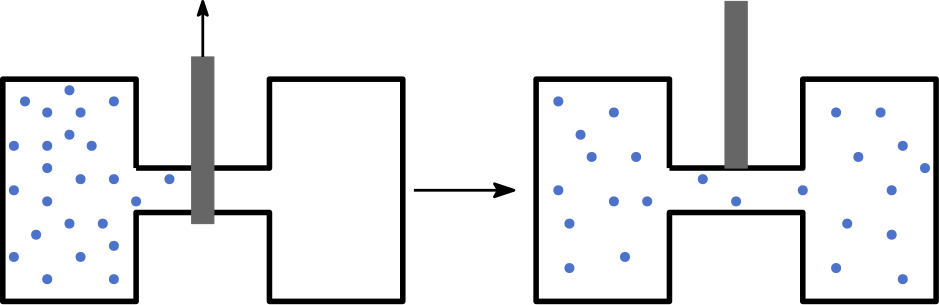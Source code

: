 <?xml version="1.0"?>
<!DOCTYPE ipe SYSTEM "ipe.dtd">
<ipe version="70218" creator="Ipe 7.2.24">
<info created="D:20210529142417" modified="D:20221217145517"/>
<ipestyle name="basic">
<symbol name="arrow/arc(spx)">
<path stroke="sym-stroke" fill="sym-stroke" pen="sym-pen">
0 0 m
-1 0.333 l
-1 -0.333 l
h
</path>
</symbol>
<symbol name="arrow/farc(spx)">
<path stroke="sym-stroke" fill="white" pen="sym-pen">
0 0 m
-1 0.333 l
-1 -0.333 l
h
</path>
</symbol>
<symbol name="arrow/ptarc(spx)">
<path stroke="sym-stroke" fill="sym-stroke" pen="sym-pen">
0 0 m
-1 0.333 l
-0.8 0 l
-1 -0.333 l
h
</path>
</symbol>
<symbol name="arrow/fptarc(spx)">
<path stroke="sym-stroke" fill="white" pen="sym-pen">
0 0 m
-1 0.333 l
-0.8 0 l
-1 -0.333 l
h
</path>
</symbol>
<symbol name="mark/circle(sx)" transformations="translations">
<path fill="sym-stroke">
0.6 0 0 0.6 0 0 e
0.4 0 0 0.4 0 0 e
</path>
</symbol>
<symbol name="mark/disk(sx)" transformations="translations">
<path fill="sym-stroke">
0.6 0 0 0.6 0 0 e
</path>
</symbol>
<symbol name="mark/fdisk(sfx)" transformations="translations">
<group>
<path fill="sym-fill">
0.5 0 0 0.5 0 0 e
</path>
<path fill="sym-stroke" fillrule="eofill">
0.6 0 0 0.6 0 0 e
0.4 0 0 0.4 0 0 e
</path>
</group>
</symbol>
<symbol name="mark/box(sx)" transformations="translations">
<path fill="sym-stroke" fillrule="eofill">
-0.6 -0.6 m
0.6 -0.6 l
0.6 0.6 l
-0.6 0.6 l
h
-0.4 -0.4 m
0.4 -0.4 l
0.4 0.4 l
-0.4 0.4 l
h
</path>
</symbol>
<symbol name="mark/square(sx)" transformations="translations">
<path fill="sym-stroke">
-0.6 -0.6 m
0.6 -0.6 l
0.6 0.6 l
-0.6 0.6 l
h
</path>
</symbol>
<symbol name="mark/fsquare(sfx)" transformations="translations">
<group>
<path fill="sym-fill">
-0.5 -0.5 m
0.5 -0.5 l
0.5 0.5 l
-0.5 0.5 l
h
</path>
<path fill="sym-stroke" fillrule="eofill">
-0.6 -0.6 m
0.6 -0.6 l
0.6 0.6 l
-0.6 0.6 l
h
-0.4 -0.4 m
0.4 -0.4 l
0.4 0.4 l
-0.4 0.4 l
h
</path>
</group>
</symbol>
<symbol name="mark/cross(sx)" transformations="translations">
<group>
<path fill="sym-stroke">
-0.43 -0.57 m
0.57 0.43 l
0.43 0.57 l
-0.57 -0.43 l
h
</path>
<path fill="sym-stroke">
-0.43 0.57 m
0.57 -0.43 l
0.43 -0.57 l
-0.57 0.43 l
h
</path>
</group>
</symbol>
<symbol name="arrow/fnormal(spx)">
<path stroke="sym-stroke" fill="white" pen="sym-pen">
0 0 m
-1 0.333 l
-1 -0.333 l
h
</path>
</symbol>
<symbol name="arrow/pointed(spx)">
<path stroke="sym-stroke" fill="sym-stroke" pen="sym-pen">
0 0 m
-1 0.333 l
-0.8 0 l
-1 -0.333 l
h
</path>
</symbol>
<symbol name="arrow/fpointed(spx)">
<path stroke="sym-stroke" fill="white" pen="sym-pen">
0 0 m
-1 0.333 l
-0.8 0 l
-1 -0.333 l
h
</path>
</symbol>
<symbol name="arrow/linear(spx)">
<path stroke="sym-stroke" pen="sym-pen">
-1 0.333 m
0 0 l
-1 -0.333 l
</path>
</symbol>
<symbol name="arrow/fdouble(spx)">
<path stroke="sym-stroke" fill="white" pen="sym-pen">
0 0 m
-1 0.333 l
-1 -0.333 l
h
-1 0 m
-2 0.333 l
-2 -0.333 l
h
</path>
</symbol>
<symbol name="arrow/double(spx)">
<path stroke="sym-stroke" fill="sym-stroke" pen="sym-pen">
0 0 m
-1 0.333 l
-1 -0.333 l
h
-1 0 m
-2 0.333 l
-2 -0.333 l
h
</path>
</symbol>
<anglesize name="22.5 deg" value="22.5"/>
<anglesize name="30 deg" value="30"/>
<anglesize name="45 deg" value="45"/>
<anglesize name="60 deg" value="60"/>
<anglesize name="90 deg" value="90"/>
<arrowsize name="large" value="10"/>
<arrowsize name="small" value="5"/>
<arrowsize name="tiny" value="3"/>
<color name="blue" value="0 0 1"/>
<color name="brown" value="0.647 0.165 0.165"/>
<color name="darkblue" value="0 0 0.545"/>
<color name="darkcyan" value="0 0.545 0.545"/>
<color name="darkgray" value="0.663"/>
<color name="darkgreen" value="0 0.392 0"/>
<color name="darkmagenta" value="0.545 0 0.545"/>
<color name="darkorange" value="1 0.549 0"/>
<color name="darkred" value="0.545 0 0"/>
<color name="gold" value="1 0.843 0"/>
<color name="gray" value="0.745"/>
<color name="green" value="0 1 0"/>
<color name="lightblue" value="0.678 0.847 0.902"/>
<color name="lightcyan" value="0.878 1 1"/>
<color name="lightgray" value="0.827"/>
<color name="lightgreen" value="0.565 0.933 0.565"/>
<color name="lightyellow" value="1 1 0.878"/>
<color name="navy" value="0 0 0.502"/>
<color name="orange" value="1 0.647 0"/>
<color name="pink" value="1 0.753 0.796"/>
<color name="purple" value="0.627 0.125 0.941"/>
<color name="red" value="1 0 0"/>
<color name="sbblue" value="0.298 0.447 0.79"/>
<color name="sbgreen" value="0.333 0.658 0.407"/>
<color name="sborange" value="0.866 0.517 0.321"/>
<color name="sbpurple" value="0.505 0.447 0.698"/>
<color name="sbred" value="0.768 0.305 0.321"/>
<color name="seagreen" value="0.18 0.545 0.341"/>
<color name="turquoise" value="0.251 0.878 0.816"/>
<color name="verydarkgray" value="0.4"/>
<color name="violet" value="0.933 0.51 0.933"/>
<color name="yellow" value="1 1 0"/>
<dashstyle name="dash dot dotted" value="[4 2 1 2 1 2] 0"/>
<dashstyle name="dash dotted" value="[4 2 1 2] 0"/>
<dashstyle name="dashed" value="[4] 0"/>
<dashstyle name="dotted" value="[1 3] 0"/>
<gridsize name="10 pts (~3.5 mm)" value="10"/>
<gridsize name="14 pts (~5 mm)" value="14"/>
<gridsize name="16 pts (~6 mm)" value="16"/>
<gridsize name="20 pts (~7 mm)" value="20"/>
<gridsize name="28 pts (~10 mm)" value="28"/>
<gridsize name="32 pts (~12 mm)" value="32"/>
<gridsize name="4 pts" value="4"/>
<gridsize name="56 pts (~20 mm)" value="56"/>
<gridsize name="8 pts (~3 mm)" value="8"/>
<opacity name="10%" value="0.1"/>
<opacity name="30%" value="0.3"/>
<opacity name="50%" value="0.5"/>
<opacity name="75%" value="0.75"/>
<pen name="fat" value="1.2"/>
<pen name="heavier" value="0.8"/>
<pen name="ultrafat" value="2"/>
<symbolsize name="large" value="5"/>
<symbolsize name="small" value="2"/>
<symbolsize name="tiny" value="1.1"/>
<textsize name="Huge" value="\Huge"/>
<textsize name="LARGE" value="\LARGE"/>
<textsize name="Large" value="\Large"/>
<textsize name="footnote" value="\footnotesize"/>
<textsize name="huge" value="\huge"/>
<textsize name="large" value="\large"/>
<textsize name="small" value="\small"/>
<textsize name="tiny" value="\tiny"/>
<textstyle name="center" begin="\begin{center}" end="\end{center}"/>
<textstyle name="item" begin="\begin{itemize}\item{}" end="\end{itemize}"/>
<textstyle name="itemize" begin="\begin{itemize}" end="\end{itemize}"/>
<tiling name="falling" angle="-60" step="4" width="1"/>
<tiling name="rising" angle="30" step="4" width="1"/>
</ipestyle>
<page>
<layer name="alpha"/>
<view layers="alpha" active="alpha"/>
<path layer="alpha" stroke="black" pen="2">
96 768 m
96 800 l
48 800 l
48 720 l
96 720 l
96 752 l
144 752 l
144 720 l
192 720 l
192 800 l
144 800 l
144 768 l
96 768 l
</path>
<use name="mark/disk(sx)" pos="56 792" size="normal" stroke="sbblue"/>
<use name="mark/disk(sx)" pos="64 788" size="normal" stroke="sbblue"/>
<use name="mark/disk(sx)" pos="72 796" size="normal" stroke="sbblue"/>
<use name="mark/disk(sx)" pos="76 788" size="normal" stroke="sbblue"/>
<use name="mark/disk(sx)" pos="88 792" size="normal" stroke="sbblue"/>
<use name="mark/disk(sx)" pos="80 776" size="normal" stroke="sbblue"/>
<use name="mark/disk(sx)" pos="72 780" size="normal" stroke="sbblue"/>
<use name="mark/disk(sx)" pos="64 776" size="normal" stroke="sbblue"/>
<use name="mark/disk(sx)" pos="52 776" size="normal" stroke="sbblue"/>
<use name="mark/disk(sx)" pos="52 760" size="normal" stroke="sbblue"/>
<use name="mark/disk(sx)" pos="64 768" size="normal" stroke="sbblue"/>
<use name="mark/disk(sx)" pos="64 756" size="normal" stroke="sbblue"/>
<use name="mark/disk(sx)" pos="76 764" size="normal" stroke="sbblue"/>
<use name="mark/disk(sx)" pos="88 764" size="normal" stroke="sbblue"/>
<use name="mark/disk(sx)" pos="108 764" size="normal" stroke="sbblue"/>
<use name="mark/disk(sx)" pos="96 756" size="normal" stroke="sbblue"/>
<use name="mark/disk(sx)" pos="84 748" size="normal" stroke="sbblue"/>
<use name="mark/disk(sx)" pos="72 748" size="normal" stroke="sbblue"/>
<use name="mark/disk(sx)" pos="60 744" size="normal" stroke="sbblue"/>
<use name="mark/disk(sx)" pos="52 736" size="normal" stroke="sbblue"/>
<use name="mark/disk(sx)" pos="64 728" size="normal" stroke="sbblue"/>
<use name="mark/disk(sx)" pos="76 736" size="normal" stroke="sbblue"/>
<use name="mark/disk(sx)" pos="88 728" size="normal" stroke="sbblue"/>
<use name="mark/disk(sx)" pos="88 740" size="normal" stroke="sbblue"/>
<path stroke="verydarkgray" fill="verydarkgray">
116 808 m
116 748 l
124 748 l
124 808 l
h
</path>
<path matrix="1 0 0 1 192 0" stroke="black" pen="2">
96 768 m
96 800 l
48 800 l
48 720 l
96 720 l
96 752 l
144 752 l
144 720 l
192 720 l
192 800 l
144 800 l
144 768 l
96 768 l
</path>
<use matrix="1 0 0 1 192 0" name="mark/disk(sx)" pos="56 792" size="normal" stroke="sbblue"/>
<use matrix="1 0 0 1 196 -16" name="mark/disk(sx)" pos="64 788" size="normal" stroke="sbblue"/>
<use matrix="1 0 0 1 184 -16" name="mark/disk(sx)" pos="72 796" size="normal" stroke="sbblue"/>
<use matrix="1 0 0 1 192 0" name="mark/disk(sx)" pos="76 788" size="normal" stroke="sbblue"/>
<use matrix="1 0 0 1 188 -20" name="mark/disk(sx)" pos="88 792" size="normal" stroke="sbblue"/>
<use matrix="1 0 0 1 188 -20" name="mark/disk(sx)" pos="80 776" size="normal" stroke="sbblue"/>
<use matrix="1 0 0 1 200 -44" name="mark/disk(sx)" pos="72 780" size="normal" stroke="sbblue"/>
<use matrix="1 0 0 1 184 -16" name="mark/disk(sx)" pos="64 776" size="normal" stroke="sbblue"/>
<use matrix="1 0 0 1 200 -28" name="mark/disk(sx)" pos="52 776" size="normal" stroke="sbblue"/>
<use matrix="1 0 0 1 260 -4" name="mark/disk(sx)" pos="52 760" size="normal" stroke="sbblue"/>
<use matrix="1 0 0 1 188 -36" name="mark/disk(sx)" pos="64 768" size="normal" stroke="sbblue"/>
<use matrix="1 0 0 1 292 16" name="mark/disk(sx)" pos="64 756" size="normal" stroke="sbblue"/>
<use matrix="1 0 0 1 272 24" name="mark/disk(sx)" pos="76 764" size="normal" stroke="sbblue"/>
<use matrix="1 0 0 1 284 12" name="mark/disk(sx)" pos="88 764" size="normal" stroke="sbblue"/>
<use matrix="1 0 0 1 192 0" name="mark/disk(sx)" pos="108 764" size="normal" stroke="sbblue"/>
<use matrix="1 0 0 1 284 12" name="mark/disk(sx)" pos="96 756" size="normal" stroke="sbblue"/>
<use matrix="1 0 0 1 284 12" name="mark/disk(sx)" pos="84 748" size="normal" stroke="sbblue"/>
<use matrix="1 0 0 1 280 0" name="mark/disk(sx)" pos="72 748" size="normal" stroke="sbblue"/>
<use matrix="1 0 0 1 276 16" name="mark/disk(sx)" pos="60 744" size="normal" stroke="sbblue"/>
<use matrix="1 0 0 1 312 52" name="mark/disk(sx)" pos="52 736" size="normal" stroke="sbblue"/>
<use matrix="1 0 0 1 216 28" name="mark/disk(sx)" pos="64 728" size="normal" stroke="sbblue"/>
<use matrix="1 0 0 1 272 -4" name="mark/disk(sx)" pos="76 736" size="normal" stroke="sbblue"/>
<use matrix="1 0 0 1 284 0" name="mark/disk(sx)" pos="88 728" size="normal" stroke="sbblue"/>
<use matrix="1 0 0 1 280 4" name="mark/disk(sx)" pos="88 740" size="normal" stroke="sbblue"/>
<path matrix="1 0 0 1 192 20" stroke="verydarkgray" fill="verydarkgray">
116 808 m
116 748 l
124 748 l
124 808 l
h
</path>
<path stroke="black" fill="black" pen="1" arrow="ptarc/small">
120 808 m
120 828 l
</path>
<path stroke="black" fill="black" pen="1" arrow="ptarc/normal">
196 760 m
232 760 l
</path>
</page>
</ipe>
